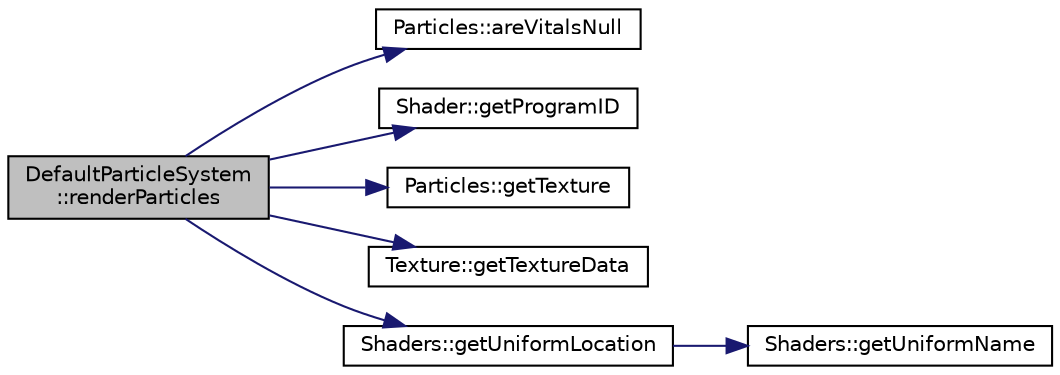 digraph "DefaultParticleSystem::renderParticles"
{
 // INTERACTIVE_SVG=YES
 // LATEX_PDF_SIZE
  edge [fontname="Helvetica",fontsize="10",labelfontname="Helvetica",labelfontsize="10"];
  node [fontname="Helvetica",fontsize="10",shape=record];
  rankdir="LR";
  Node1 [label="DefaultParticleSystem\l::renderParticles",height=0.2,width=0.4,color="black", fillcolor="grey75", style="filled", fontcolor="black",tooltip=" "];
  Node1 -> Node2 [color="midnightblue",fontsize="10",style="solid",fontname="Helvetica"];
  Node2 [label="Particles::areVitalsNull",height=0.2,width=0.4,color="black", fillcolor="white", style="filled",URL="$d0/d67/class_particles.html#a157f6a74b53ef15e2bd063d594d194f0",tooltip=" "];
  Node1 -> Node3 [color="midnightblue",fontsize="10",style="solid",fontname="Helvetica"];
  Node3 [label="Shader::getProgramID",height=0.2,width=0.4,color="black", fillcolor="white", style="filled",URL="$d1/d51/class_shader.html#a240b7ecb19883fa340489840733eae6d",tooltip=" "];
  Node1 -> Node4 [color="midnightblue",fontsize="10",style="solid",fontname="Helvetica"];
  Node4 [label="Particles::getTexture",height=0.2,width=0.4,color="black", fillcolor="white", style="filled",URL="$d0/d67/class_particles.html#adc1860aaf7be7e28ac03b75b28dd9815",tooltip=" "];
  Node1 -> Node5 [color="midnightblue",fontsize="10",style="solid",fontname="Helvetica"];
  Node5 [label="Texture::getTextureData",height=0.2,width=0.4,color="black", fillcolor="white", style="filled",URL="$d2/d7f/class_texture.html#a922a73acbaee522dd96d971b630da0fa",tooltip=" "];
  Node1 -> Node6 [color="midnightblue",fontsize="10",style="solid",fontname="Helvetica"];
  Node6 [label="Shaders::getUniformLocation",height=0.2,width=0.4,color="black", fillcolor="white", style="filled",URL="$d7/da2/namespace_shaders.html#aaa649eb98b860170946f582b8e93c12d",tooltip=" "];
  Node6 -> Node7 [color="midnightblue",fontsize="10",style="solid",fontname="Helvetica"];
  Node7 [label="Shaders::getUniformName",height=0.2,width=0.4,color="black", fillcolor="white", style="filled",URL="$d7/da2/namespace_shaders.html#a25a80e81a8051ed31ecab4ed167b0be8",tooltip=" "];
}

